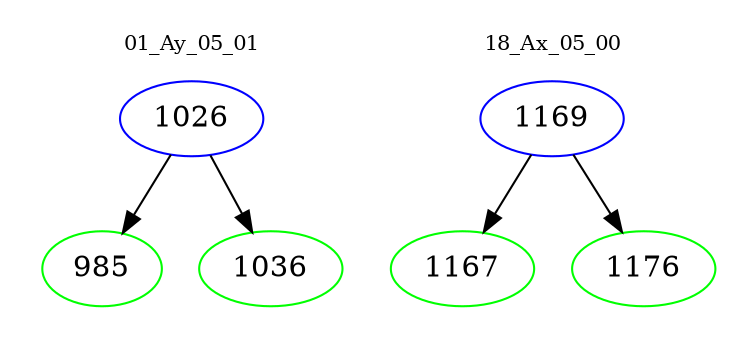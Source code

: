digraph{
subgraph cluster_0 {
color = white
label = "01_Ay_05_01";
fontsize=10;
T0_1026 [label="1026", color="blue"]
T0_1026 -> T0_985 [color="black"]
T0_985 [label="985", color="green"]
T0_1026 -> T0_1036 [color="black"]
T0_1036 [label="1036", color="green"]
}
subgraph cluster_1 {
color = white
label = "18_Ax_05_00";
fontsize=10;
T1_1169 [label="1169", color="blue"]
T1_1169 -> T1_1167 [color="black"]
T1_1167 [label="1167", color="green"]
T1_1169 -> T1_1176 [color="black"]
T1_1176 [label="1176", color="green"]
}
}
